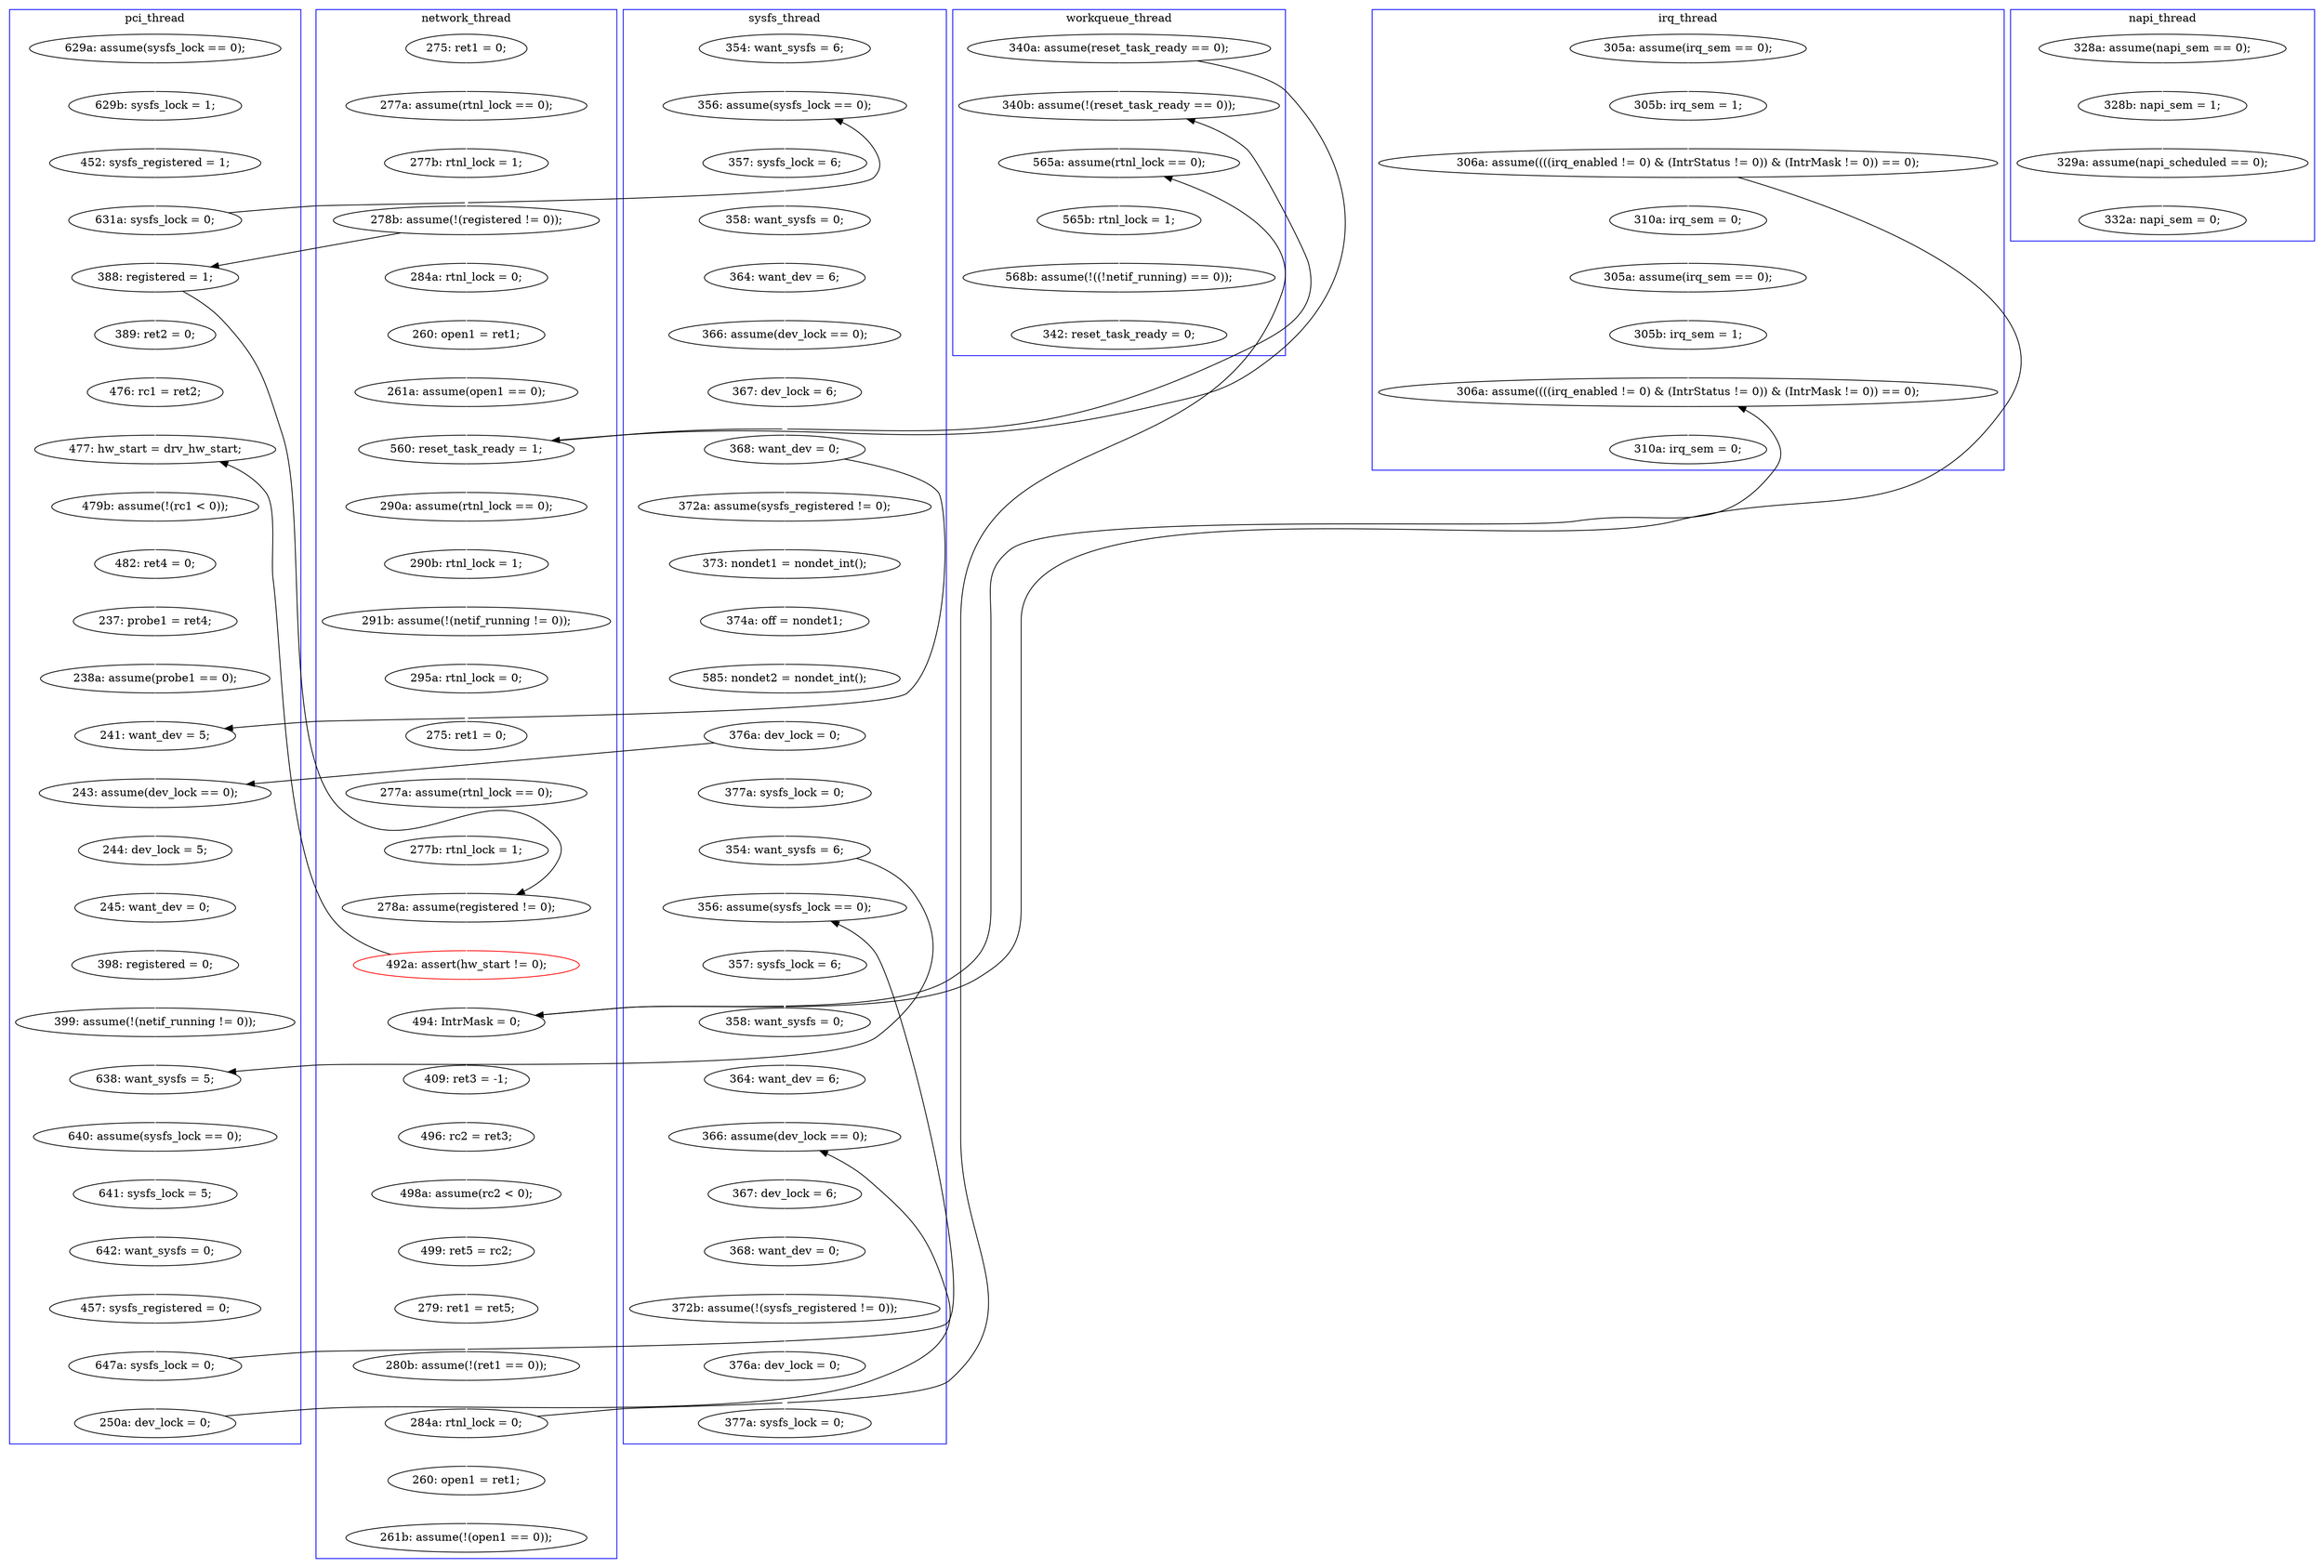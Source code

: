 digraph Counterexample {
	204 -> 205 [color = white, style = solid]
	163 -> 221 [color = white, style = solid]
	82 -> 83 [color = black, style = solid, constraint = false]
	108 -> 109 [color = white, style = solid]
	49 -> 52 [color = white, style = solid]
	211 -> 213 [color = white, style = solid]
	66 -> 71 [color = white, style = solid]
	103 -> 108 [color = white, style = solid]
	193 -> 194 [color = white, style = solid]
	162 -> 217 [color = white, style = solid]
	188 -> 190 [color = white, style = solid]
	156 -> 168 [color = white, style = solid]
	95 -> 98 [color = white, style = solid]
	60 -> 65 [color = white, style = solid]
	127 -> 135 [color = white, style = solid]
	42 -> 208 [color = white, style = solid]
	133 -> 134 [color = white, style = solid]
	128 -> 131 [color = white, style = solid]
	120 -> 121 [color = white, style = solid]
	164 -> 168 [color = black, style = solid, constraint = false]
	154 -> 156 [color = white, style = solid]
	135 -> 140 [color = black, style = solid, constraint = false]
	138 -> 143 [color = white, style = solid]
	159 -> 160 [color = white, style = solid]
	54 -> 130 [color = white, style = solid]
	85 -> 88 [color = white, style = solid]
	192 -> 193 [color = white, style = solid]
	99 -> 103 [color = white, style = solid]
	42 -> 109 [color = black, style = solid, constraint = false]
	160 -> 162 [color = white, style = solid]
	150 -> 164 [color = white, style = solid]
	114 -> 115 [color = white, style = solid]
	70 -> 77 [color = white, style = solid]
	88 -> 120 [color = white, style = solid]
	130 -> 140 [color = white, style = solid]
	185 -> 188 [color = white, style = solid]
	108 -> 131 [color = black, style = solid, constraint = false]
	109 -> 213 [color = black, style = solid, constraint = false]
	213 -> 237 [color = white, style = solid]
	35 -> 96 [color = black, style = solid, constraint = false]
	83 -> 84 [color = white, style = solid]
	205 -> 216 [color = white, style = solid]
	143 -> 150 [color = white, style = solid]
	65 -> 66 [color = white, style = solid]
	98 -> 99 [color = white, style = solid]
	82 -> 96 [color = white, style = solid]
	35 -> 45 [color = white, style = solid]
	40 -> 42 [color = white, style = solid]
	96 -> 97 [color = white, style = solid]
	151 -> 154 [color = white, style = solid]
	170 -> 177 [color = white, style = solid]
	167 -> 191 [color = white, style = solid]
	141 -> 163 [color = white, style = solid]
	118 -> 119 [color = white, style = solid]
	115 -> 118 [color = white, style = solid]
	32 -> 35 [color = white, style = solid]
	122 -> 156 [color = black, style = solid, constraint = false]
	191 -> 192 [color = white, style = solid]
	169 -> 170 [color = white, style = solid]
	74 -> 83 [color = white, style = solid]
	137 -> 138 [color = white, style = solid]
	122 -> 137 [color = white, style = solid]
	52 -> 60 [color = white, style = solid]
	31 -> 32 [color = white, style = solid]
	177 -> 178 [color = white, style = solid]
	145 -> 148 [color = white, style = solid]
	131 -> 133 [color = white, style = solid]
	216 -> 227 [color = white, style = solid]
	84 -> 85 [color = white, style = solid]
	109 -> 114 [color = white, style = solid]
	178 -> 182 [color = white, style = solid]
	194 -> 203 [color = white, style = solid]
	184 -> 185 [color = white, style = solid]
	164 -> 165 [color = white, style = solid]
	45 -> 49 [color = white, style = solid]
	190 -> 191 [color = black, style = solid, constraint = false]
	182 -> 183 [color = white, style = solid]
	134 -> 151 [color = white, style = solid]
	54 -> 60 [color = black, style = solid, constraint = false]
	135 -> 145 [color = white, style = solid]
	202 -> 203 [color = black, style = solid, constraint = false]
	121 -> 122 [color = white, style = solid]
	167 -> 182 [color = black, style = solid, constraint = false]
	140 -> 141 [color = white, style = solid]
	208 -> 210 [color = white, style = solid]
	97 -> 128 [color = white, style = solid]
	77 -> 82 [color = white, style = solid]
	71 -> 78 [color = white, style = solid]
	96 -> 103 [color = black, style = solid, constraint = false]
	168 -> 169 [color = white, style = solid]
	27 -> 31 [color = white, style = solid]
	39 -> 40 [color = white, style = solid]
	78 -> 95 [color = white, style = solid]
	183 -> 184 [color = white, style = solid]
	165 -> 167 [color = white, style = solid]
	124 -> 127 [color = white, style = solid]
	69 -> 70 [color = white, style = solid]
	227 -> 228 [color = white, style = solid]
	210 -> 211 [color = white, style = solid]
	60 -> 130 [color = black, style = solid, constraint = false]
	190 -> 202 [color = white, style = solid]
	119 -> 124 [color = white, style = solid]
	203 -> 204 [color = white, style = solid]
	subgraph cluster4 {
		label = napi_thread
		color = blue
		159  [label = "328a: assume(napi_sem == 0);"]
		160  [label = "328b: napi_sem = 1;"]
		162  [label = "329a: assume(napi_scheduled == 0);"]
		217  [label = "332a: napi_sem = 0;"]
	}
	subgraph cluster5 {
		label = workqueue_thread
		color = blue
		130  [label = "340b: assume(!(reset_task_ready == 0));"]
		140  [label = "565a: assume(rtnl_lock == 0);"]
		54  [label = "340a: assume(reset_task_ready == 0);"]
		141  [label = "565b: rtnl_lock = 1;"]
		163  [label = "568b: assume(!((!netif_running) == 0));"]
		221  [label = "342: reset_task_ready = 0;"]
	}
	subgraph cluster3 {
		label = irq_thread
		color = blue
		213  [label = "306a: assume((((irq_enabled != 0) & (IntrStatus != 0)) & (IntrMask != 0)) == 0);"]
		40  [label = "305b: irq_sem = 1;"]
		208  [label = "310a: irq_sem = 0;"]
		237  [label = "310a: irq_sem = 0;"]
		39  [label = "305a: assume(irq_sem == 0);"]
		211  [label = "305b: irq_sem = 1;"]
		42  [label = "306a: assume((((irq_enabled != 0) & (IntrStatus != 0)) & (IntrMask != 0)) == 0);"]
		210  [label = "305a: assume(irq_sem == 0);"]
	}
	subgraph cluster2 {
		label = network_thread
		color = blue
		109  [label = "494: IntrMask = 0;"]
		78  [label = "295a: rtnl_lock = 0;"]
		127  [label = "280b: assume(!(ret1 == 0));"]
		115  [label = "496: rc2 = ret3;"]
		148  [label = "261b: assume(!(open1 == 0));"]
		118  [label = "498a: assume(rc2 < 0);"]
		124  [label = "279: ret1 = ret5;"]
		135  [label = "284a: rtnl_lock = 0;"]
		31  [label = "277a: assume(rtnl_lock == 0);"]
		66  [label = "290b: rtnl_lock = 1;"]
		99  [label = "277b: rtnl_lock = 1;"]
		95  [label = "275: ret1 = 0;"]
		60  [label = "560: reset_task_ready = 1;"]
		32  [label = "277b: rtnl_lock = 1;"]
		103  [label = "278a: assume(registered != 0);"]
		45  [label = "284a: rtnl_lock = 0;"]
		71  [label = "291b: assume(!(netif_running != 0));"]
		108  [label = "492a: assert(hw_start != 0);", color = red]
		119  [label = "499: ret5 = rc2;"]
		35  [label = "278b: assume(!(registered != 0));"]
		27  [label = "275: ret1 = 0;"]
		65  [label = "290a: assume(rtnl_lock == 0);"]
		145  [label = "260: open1 = ret1;"]
		98  [label = "277a: assume(rtnl_lock == 0);"]
		49  [label = "260: open1 = ret1;"]
		114  [label = "409: ret3 = -1;"]
		52  [label = "261a: assume(open1 == 0);"]
	}
	subgraph cluster6 {
		label = sysfs_thread
		color = blue
		150  [label = "585: nondet2 = nondet_int();"]
		137  [label = "372a: assume(sysfs_registered != 0);"]
		167  [label = "354: want_sysfs = 6;"]
		191  [label = "356: assume(sysfs_lock == 0);"]
		121  [label = "367: dev_lock = 6;"]
		165  [label = "377a: sysfs_lock = 0;"]
		88  [label = "364: want_dev = 6;"]
		193  [label = "358: want_sysfs = 0;"]
		192  [label = "357: sysfs_lock = 6;"]
		216  [label = "372b: assume(!(sysfs_registered != 0));"]
		83  [label = "356: assume(sysfs_lock == 0);"]
		227  [label = "376a: dev_lock = 0;"]
		84  [label = "357: sysfs_lock = 6;"]
		120  [label = "366: assume(dev_lock == 0);"]
		143  [label = "374a: off = nondet1;"]
		85  [label = "358: want_sysfs = 0;"]
		74  [label = "354: want_sysfs = 6;"]
		194  [label = "364: want_dev = 6;"]
		164  [label = "376a: dev_lock = 0;"]
		203  [label = "366: assume(dev_lock == 0);"]
		122  [label = "368: want_dev = 0;"]
		205  [label = "368: want_dev = 0;"]
		204  [label = "367: dev_lock = 6;"]
		138  [label = "373: nondet1 = nondet_int();"]
		228  [label = "377a: sysfs_lock = 0;"]
	}
	subgraph cluster1 {
		label = pci_thread
		color = blue
		69  [label = "629a: assume(sysfs_lock == 0);"]
		128  [label = "476: rc1 = ret2;"]
		184  [label = "641: sysfs_lock = 5;"]
		202  [label = "250a: dev_lock = 0;"]
		131  [label = "477: hw_start = drv_hw_start;"]
		96  [label = "388: registered = 1;"]
		170  [label = "245: want_dev = 0;"]
		70  [label = "629b: sysfs_lock = 1;"]
		183  [label = "640: assume(sysfs_lock == 0);"]
		188  [label = "457: sysfs_registered = 0;"]
		190  [label = "647a: sysfs_lock = 0;"]
		178  [label = "399: assume(!(netif_running != 0));"]
		185  [label = "642: want_sysfs = 0;"]
		156  [label = "241: want_dev = 5;"]
		169  [label = "244: dev_lock = 5;"]
		154  [label = "238a: assume(probe1 == 0);"]
		77  [label = "452: sysfs_registered = 1;"]
		151  [label = "237: probe1 = ret4;"]
		134  [label = "482: ret4 = 0;"]
		133  [label = "479b: assume(!(rc1 < 0));"]
		182  [label = "638: want_sysfs = 5;"]
		82  [label = "631a: sysfs_lock = 0;"]
		177  [label = "398: registered = 0;"]
		97  [label = "389: ret2 = 0;"]
		168  [label = "243: assume(dev_lock == 0);"]
	}
}